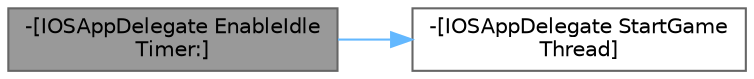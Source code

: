 digraph "-[IOSAppDelegate EnableIdleTimer:]"
{
 // INTERACTIVE_SVG=YES
 // LATEX_PDF_SIZE
  bgcolor="transparent";
  edge [fontname=Helvetica,fontsize=10,labelfontname=Helvetica,labelfontsize=10];
  node [fontname=Helvetica,fontsize=10,shape=box,height=0.2,width=0.4];
  rankdir="LR";
  Node1 [id="Node000001",label="-[IOSAppDelegate EnableIdle\lTimer:]",height=0.2,width=0.4,color="gray40", fillcolor="grey60", style="filled", fontcolor="black",tooltip=" "];
  Node1 -> Node2 [id="edge1_Node000001_Node000002",color="steelblue1",style="solid",tooltip=" "];
  Node2 [id="Node000002",label="-[IOSAppDelegate StartGame\lThread]",height=0.2,width=0.4,color="grey40", fillcolor="white", style="filled",URL="$d6/d94/interfaceIOSAppDelegate.html#aed1d9d800927b404210d3e4e43ea8ae9",tooltip=" "];
}
